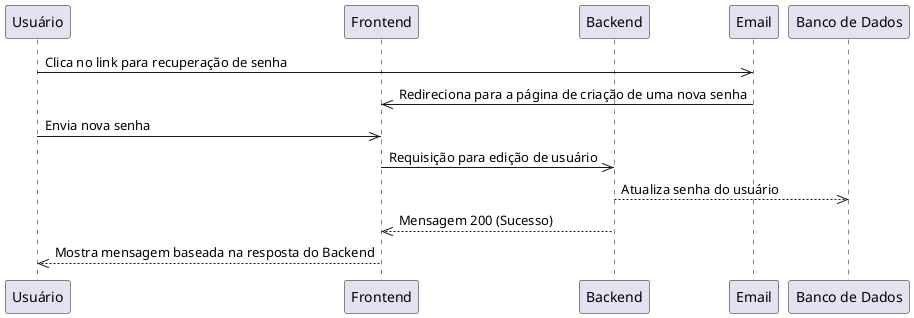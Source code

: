 @startuml
    participant Usuário as "Usuário"
    participant Frontend as "Frontend"
    participant Backend as "Backend"
    participant Email as "Email"
    participant DB as "Banco de Dados"

    Usuário->>Email: Clica no link para recuperação de senha
    Email->>Frontend: Redireciona para a página de criação de uma nova senha
    Usuário->>Frontend: Envia nova senha
    Frontend->>Backend: Requisição para edição de usuário
    Backend-->>DB: Atualiza senha do usuário
    Backend-->>Frontend: Mensagem 200 (Sucesso)
    Frontend-->>Usuário: Mostra mensagem baseada na resposta do Backend
@enduml